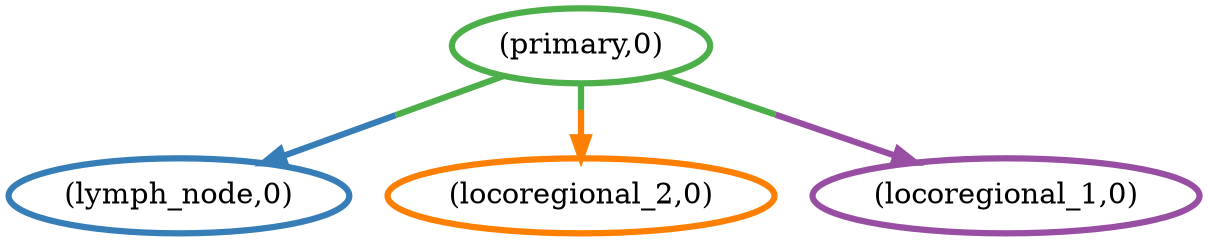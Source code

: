 digraph G {
	3 [penwidth=3,colorscheme=set19,color=2,label="(lymph_node,0)"]
	2 [penwidth=3,colorscheme=set19,color=5,label="(locoregional_2,0)"]
	1 [penwidth=3,colorscheme=set19,color=4,label="(locoregional_1,0)"]
	0 [penwidth=3,colorscheme=set19,color=3,label="(primary,0)"]
	0 -> 3 [penwidth=3,colorscheme=set19,color="3;0.5:2"]
	0 -> 2 [penwidth=3,colorscheme=set19,color="3;0.5:5"]
	0 -> 1 [penwidth=3,colorscheme=set19,color="3;0.5:4"]
}